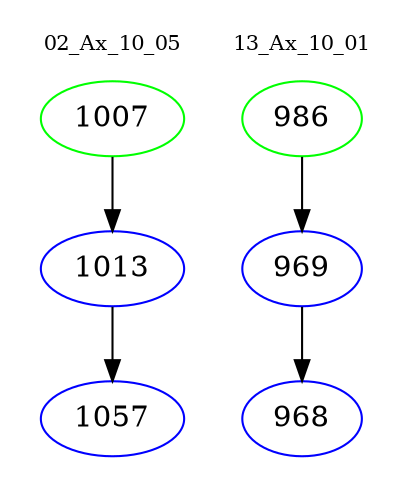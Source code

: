 digraph{
subgraph cluster_0 {
color = white
label = "02_Ax_10_05";
fontsize=10;
T0_1007 [label="1007", color="green"]
T0_1007 -> T0_1013 [color="black"]
T0_1013 [label="1013", color="blue"]
T0_1013 -> T0_1057 [color="black"]
T0_1057 [label="1057", color="blue"]
}
subgraph cluster_1 {
color = white
label = "13_Ax_10_01";
fontsize=10;
T1_986 [label="986", color="green"]
T1_986 -> T1_969 [color="black"]
T1_969 [label="969", color="blue"]
T1_969 -> T1_968 [color="black"]
T1_968 [label="968", color="blue"]
}
}
